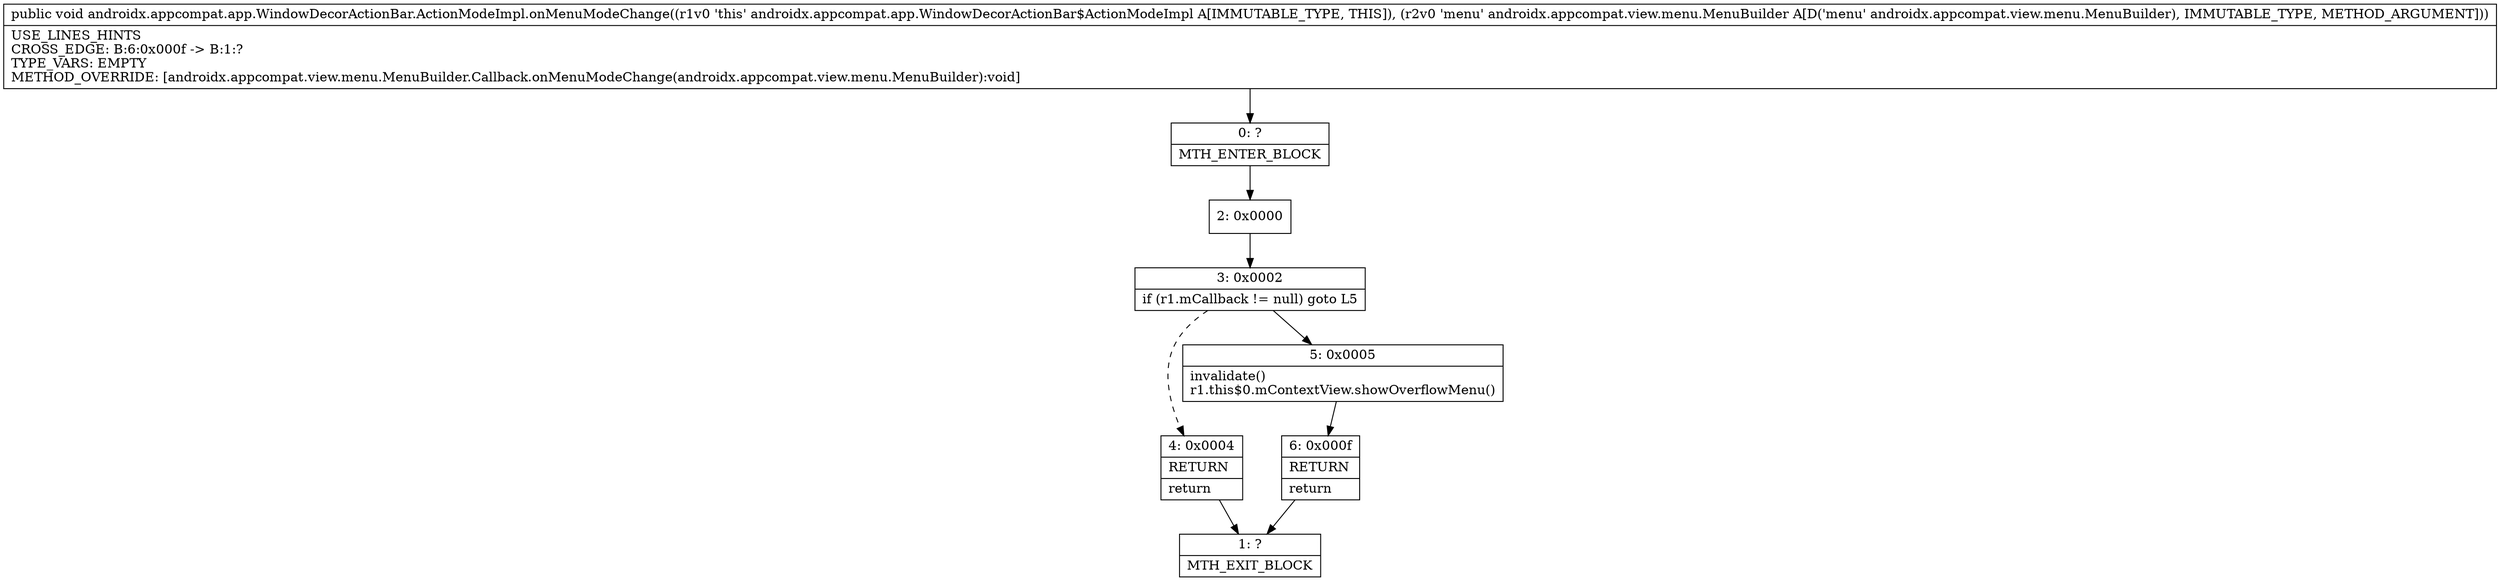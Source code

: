digraph "CFG forandroidx.appcompat.app.WindowDecorActionBar.ActionModeImpl.onMenuModeChange(Landroidx\/appcompat\/view\/menu\/MenuBuilder;)V" {
Node_0 [shape=record,label="{0\:\ ?|MTH_ENTER_BLOCK\l}"];
Node_2 [shape=record,label="{2\:\ 0x0000}"];
Node_3 [shape=record,label="{3\:\ 0x0002|if (r1.mCallback != null) goto L5\l}"];
Node_4 [shape=record,label="{4\:\ 0x0004|RETURN\l|return\l}"];
Node_1 [shape=record,label="{1\:\ ?|MTH_EXIT_BLOCK\l}"];
Node_5 [shape=record,label="{5\:\ 0x0005|invalidate()\lr1.this$0.mContextView.showOverflowMenu()\l}"];
Node_6 [shape=record,label="{6\:\ 0x000f|RETURN\l|return\l}"];
MethodNode[shape=record,label="{public void androidx.appcompat.app.WindowDecorActionBar.ActionModeImpl.onMenuModeChange((r1v0 'this' androidx.appcompat.app.WindowDecorActionBar$ActionModeImpl A[IMMUTABLE_TYPE, THIS]), (r2v0 'menu' androidx.appcompat.view.menu.MenuBuilder A[D('menu' androidx.appcompat.view.menu.MenuBuilder), IMMUTABLE_TYPE, METHOD_ARGUMENT]))  | USE_LINES_HINTS\lCROSS_EDGE: B:6:0x000f \-\> B:1:?\lTYPE_VARS: EMPTY\lMETHOD_OVERRIDE: [androidx.appcompat.view.menu.MenuBuilder.Callback.onMenuModeChange(androidx.appcompat.view.menu.MenuBuilder):void]\l}"];
MethodNode -> Node_0;Node_0 -> Node_2;
Node_2 -> Node_3;
Node_3 -> Node_4[style=dashed];
Node_3 -> Node_5;
Node_4 -> Node_1;
Node_5 -> Node_6;
Node_6 -> Node_1;
}

